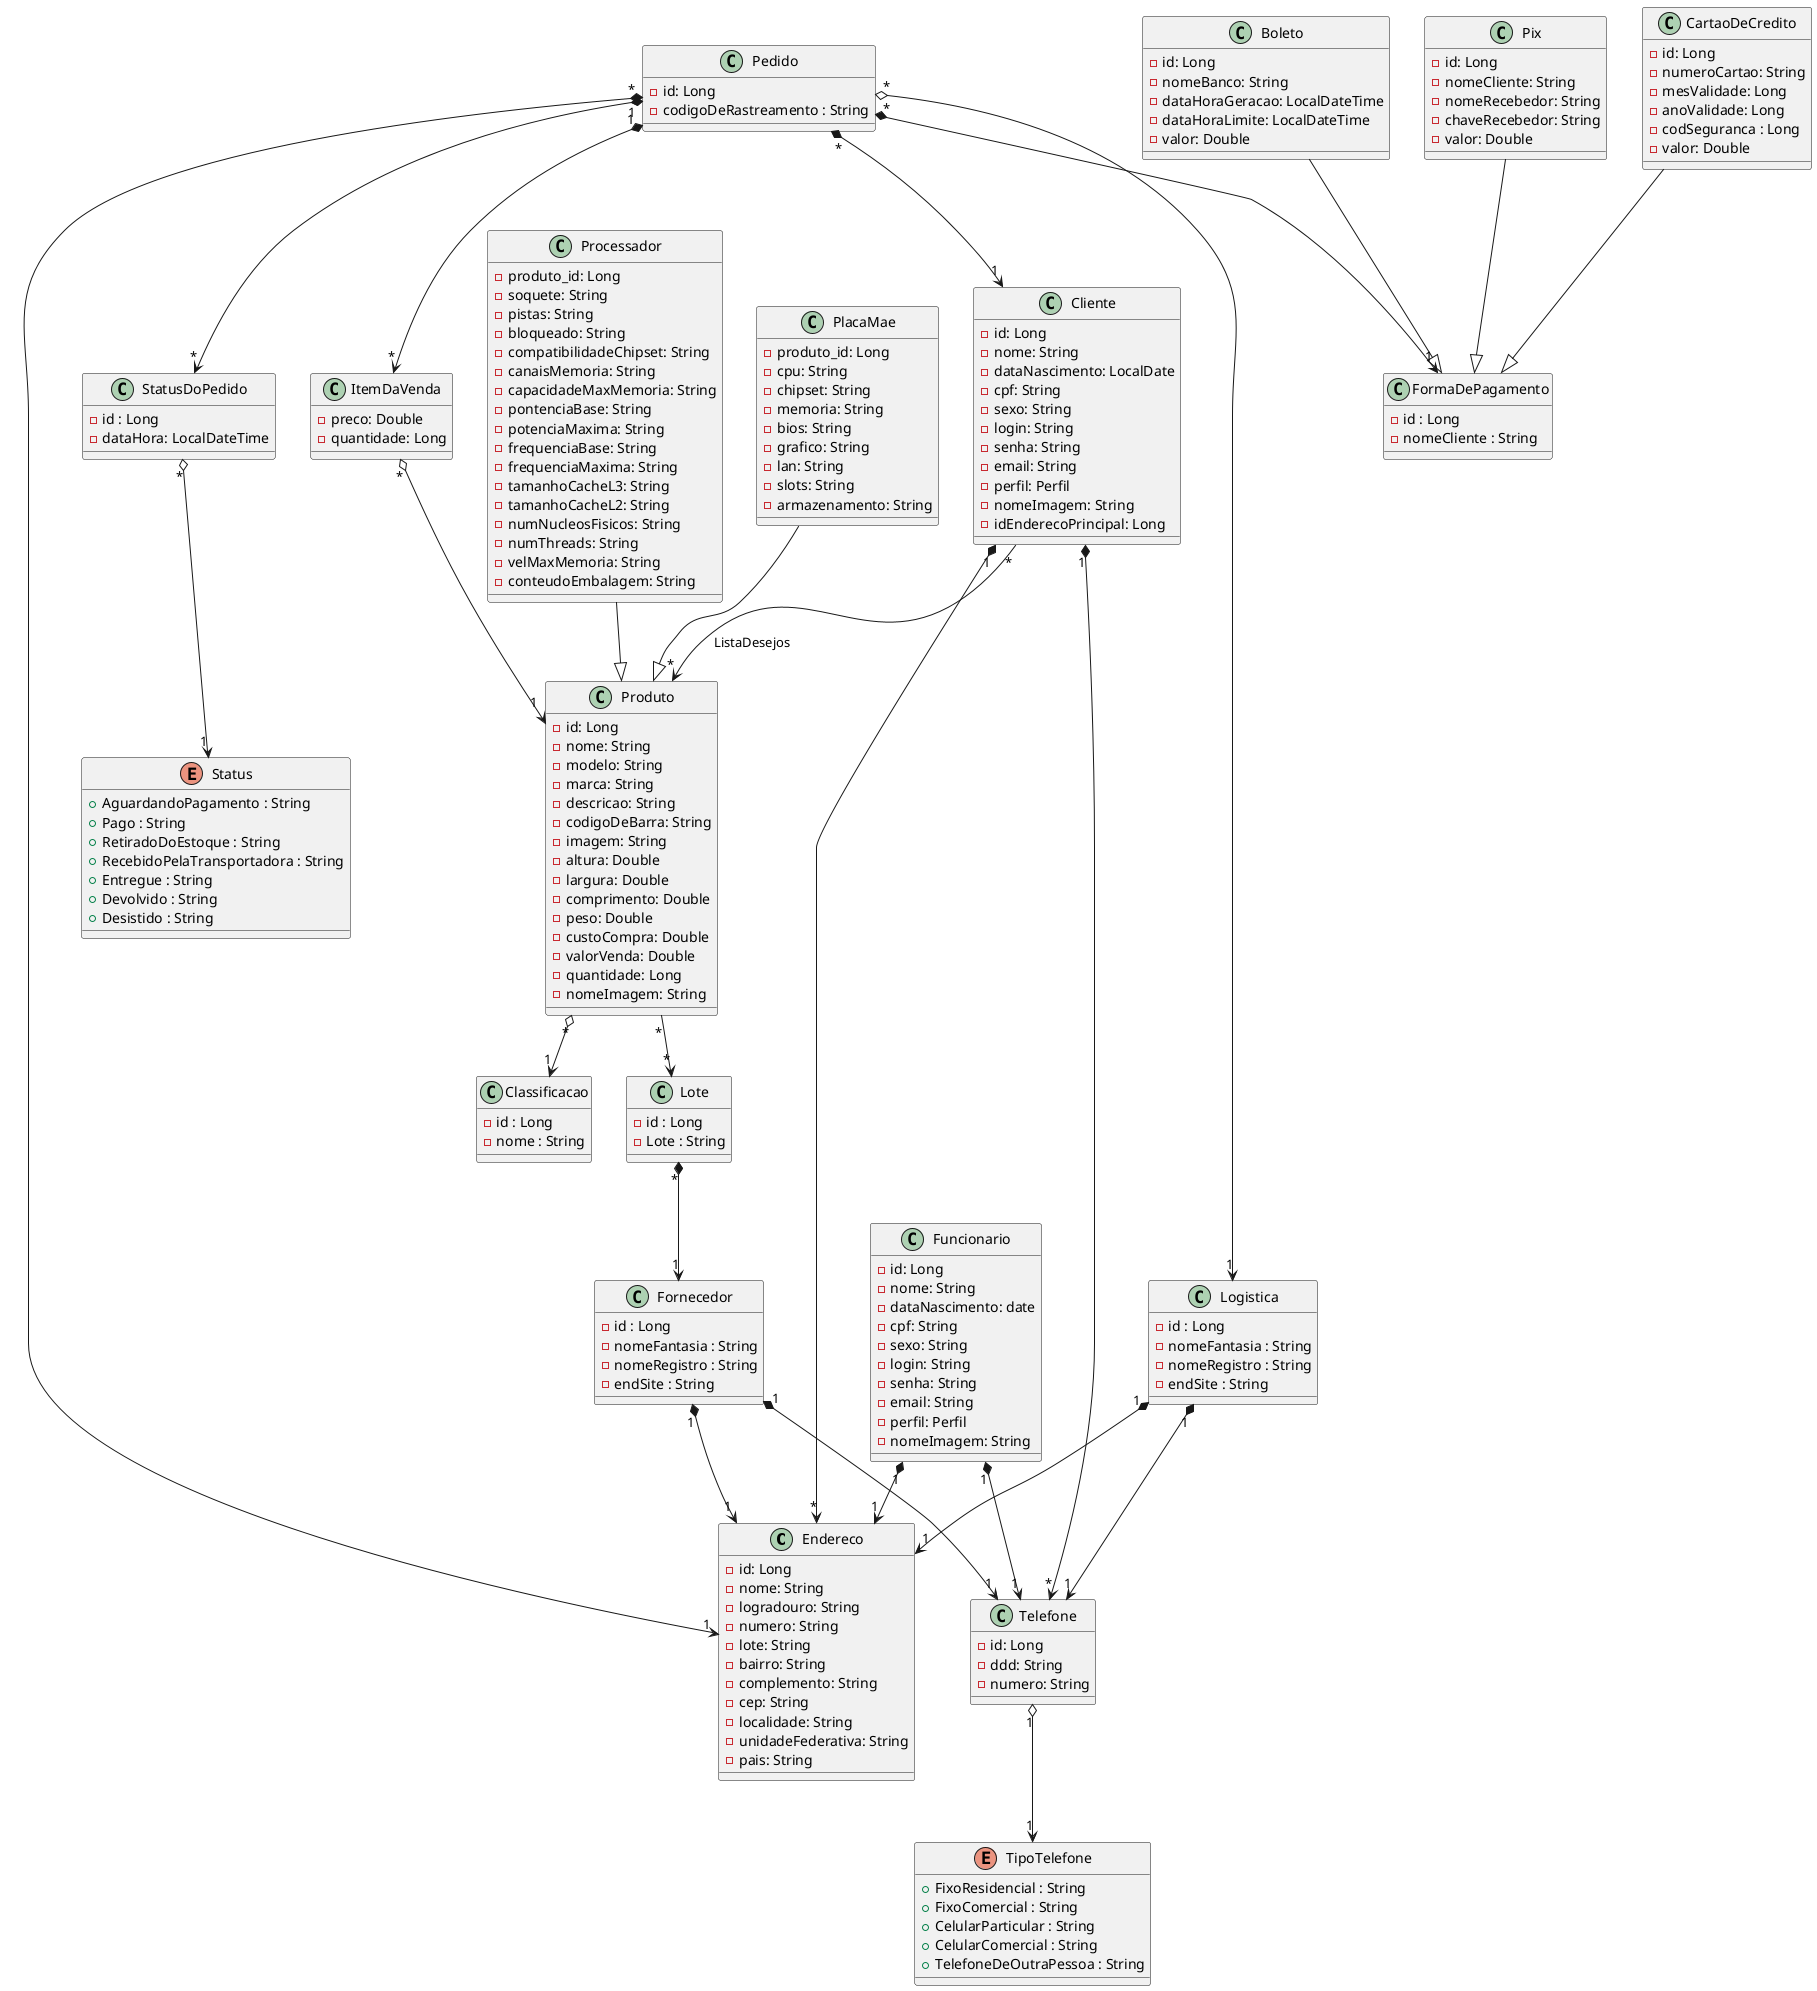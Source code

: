 @startuml Desenho

class Endereco {
    - id: Long
    - nome: String
    - logradouro: String
    - numero: String
    - lote: String
    - bairro: String
    - complemento: String
    - cep: String
    - localidade: String
    - unidadeFederativa: String
    - pais: String
}

class Telefone {
    - id: Long
    - ddd: String
    - numero: String
}

class Processador {
    - produto_id: Long
    - soquete: String
    - pistas: String
    - bloqueado: String
    - compatibilidadeChipset: String
    - canaisMemoria: String
    - capacidadeMaxMemoria: String
    - pontenciaBase: String
    - potenciaMaxima: String
    - frequenciaBase: String
    - frequenciaMaxima: String
    - tamanhoCacheL3: String
    - tamanhoCacheL2: String
    - numNucleosFisicos: String
    - numThreads: String
    - velMaxMemoria: String
    - conteudoEmbalagem: String
}

class PlacaMae {
    - produto_id: Long
    - cpu: String
    - chipset: String
    - memoria: String
    - bios: String
    - grafico: String
    - lan: String
    - slots: String
    - armazenamento: String

}

class Cliente {
    - id: Long
    - nome: String
    - dataNascimento: LocalDate
    - cpf: String
    - sexo: String
    - login: String
    - senha: String
    - email: String
    - perfil: Perfil
    - nomeImagem: String
    - idEnderecoPrincipal: Long
}

class Funcionario {
    - id: Long
    - nome: String
    - dataNascimento: date
    - cpf: String
    - sexo: String
    - login: String
    - senha: String
    - email: String
    - perfil: Perfil
    - nomeImagem: String
}

class Produto {
    - id: Long
    - nome: String
    - modelo: String
    - marca: String
    - descricao: String
    - codigoDeBarra: String
    - imagem: String
    - altura: Double
    - largura: Double
    - comprimento: Double
    - peso: Double
    - custoCompra: Double
    - valorVenda: Double
    - quantidade: Long
    - nomeImagem: String
}

class Lote {
    - id : Long
    - Lote : String
}

class Pedido {
    - id: Long
    - codigoDeRastreamento : String
}

class ItemDaVenda {
    - preco: Double
    - quantidade: Long
}

class Pix {
    - id: Long
    - nomeCliente: String
    - nomeRecebedor: String
    - chaveRecebedor: String
    - valor: Double
}

class CartaoDeCredito {
    - id: Long
    - numeroCartao: String
    - mesValidade: Long
    - anoValidade: Long
    - codSeguranca : Long
    - valor: Double
}

class Boleto {
    - id: Long
    - nomeBanco: String
    - dataHoraGeracao: LocalDateTime
    - dataHoraLimite: LocalDateTime
    - valor: Double
}

class FormaDePagamento {
    - id : Long
    - nomeCliente : String
}

enum Status {
    + AguardandoPagamento : String
    + Pago : String
    + RetiradoDoEstoque : String
    + RecebidoPelaTransportadora : String
    + Entregue : String
    + Devolvido : String
    + Desistido : String
}

enum TipoTelefone {
    + FixoResidencial : String
    + FixoComercial : String
    + CelularParticular : String
    + CelularComercial : String
    + TelefoneDeOutraPessoa : String
}

class StatusDoPedido {
    - id : Long
    - dataHora: LocalDateTime
}

class Logistica {
    - id : Long
    - nomeFantasia : String
    - nomeRegistro : String
    - endSite : String
}

class Fornecedor {
    - id : Long
    - nomeFantasia : String
    - nomeRegistro : String
    - endSite : String
}

class Classificacao {
    - id : Long
    - nome : String
}

Cliente "1" *--> "*" Endereco
Cliente "1" *--> "*" Telefone
Funcionario "1" *--> "1" Endereco
Funcionario "1" *--> "1" Telefone
Pedido "*" *--> "1" Endereco
Pedido "1" *--> "*" ItemDaVenda
ItemDaVenda "*" o--> "1" Produto
Cliente "*" --> "*" Produto : ListaDesejos
Processador --|> Produto
PlacaMae --|> Produto
Pix  --|> FormaDePagamento
CartaoDeCredito --|> FormaDePagamento
Boleto --|> FormaDePagamento
Pedido "1" *--> "*" StatusDoPedido
StatusDoPedido "*" o--> "1" Status
Telefone "1" o--> "1" TipoTelefone
Pedido "*" *--> "1" Cliente
Produto "*" o--> "1" Classificacao
Pedido "*" *--> "1" FormaDePagamento
Pedido "*" o--> "1" Logistica
Produto "*" --> "*" Lote
Lote "*" *--> "1" Fornecedor
Logistica "1" *--> "1" Endereco
Logistica "1" *--> "1" Telefone
Fornecedor "1" *--> "1" Endereco
Fornecedor "1" *--> "1" Telefone

@enduml
